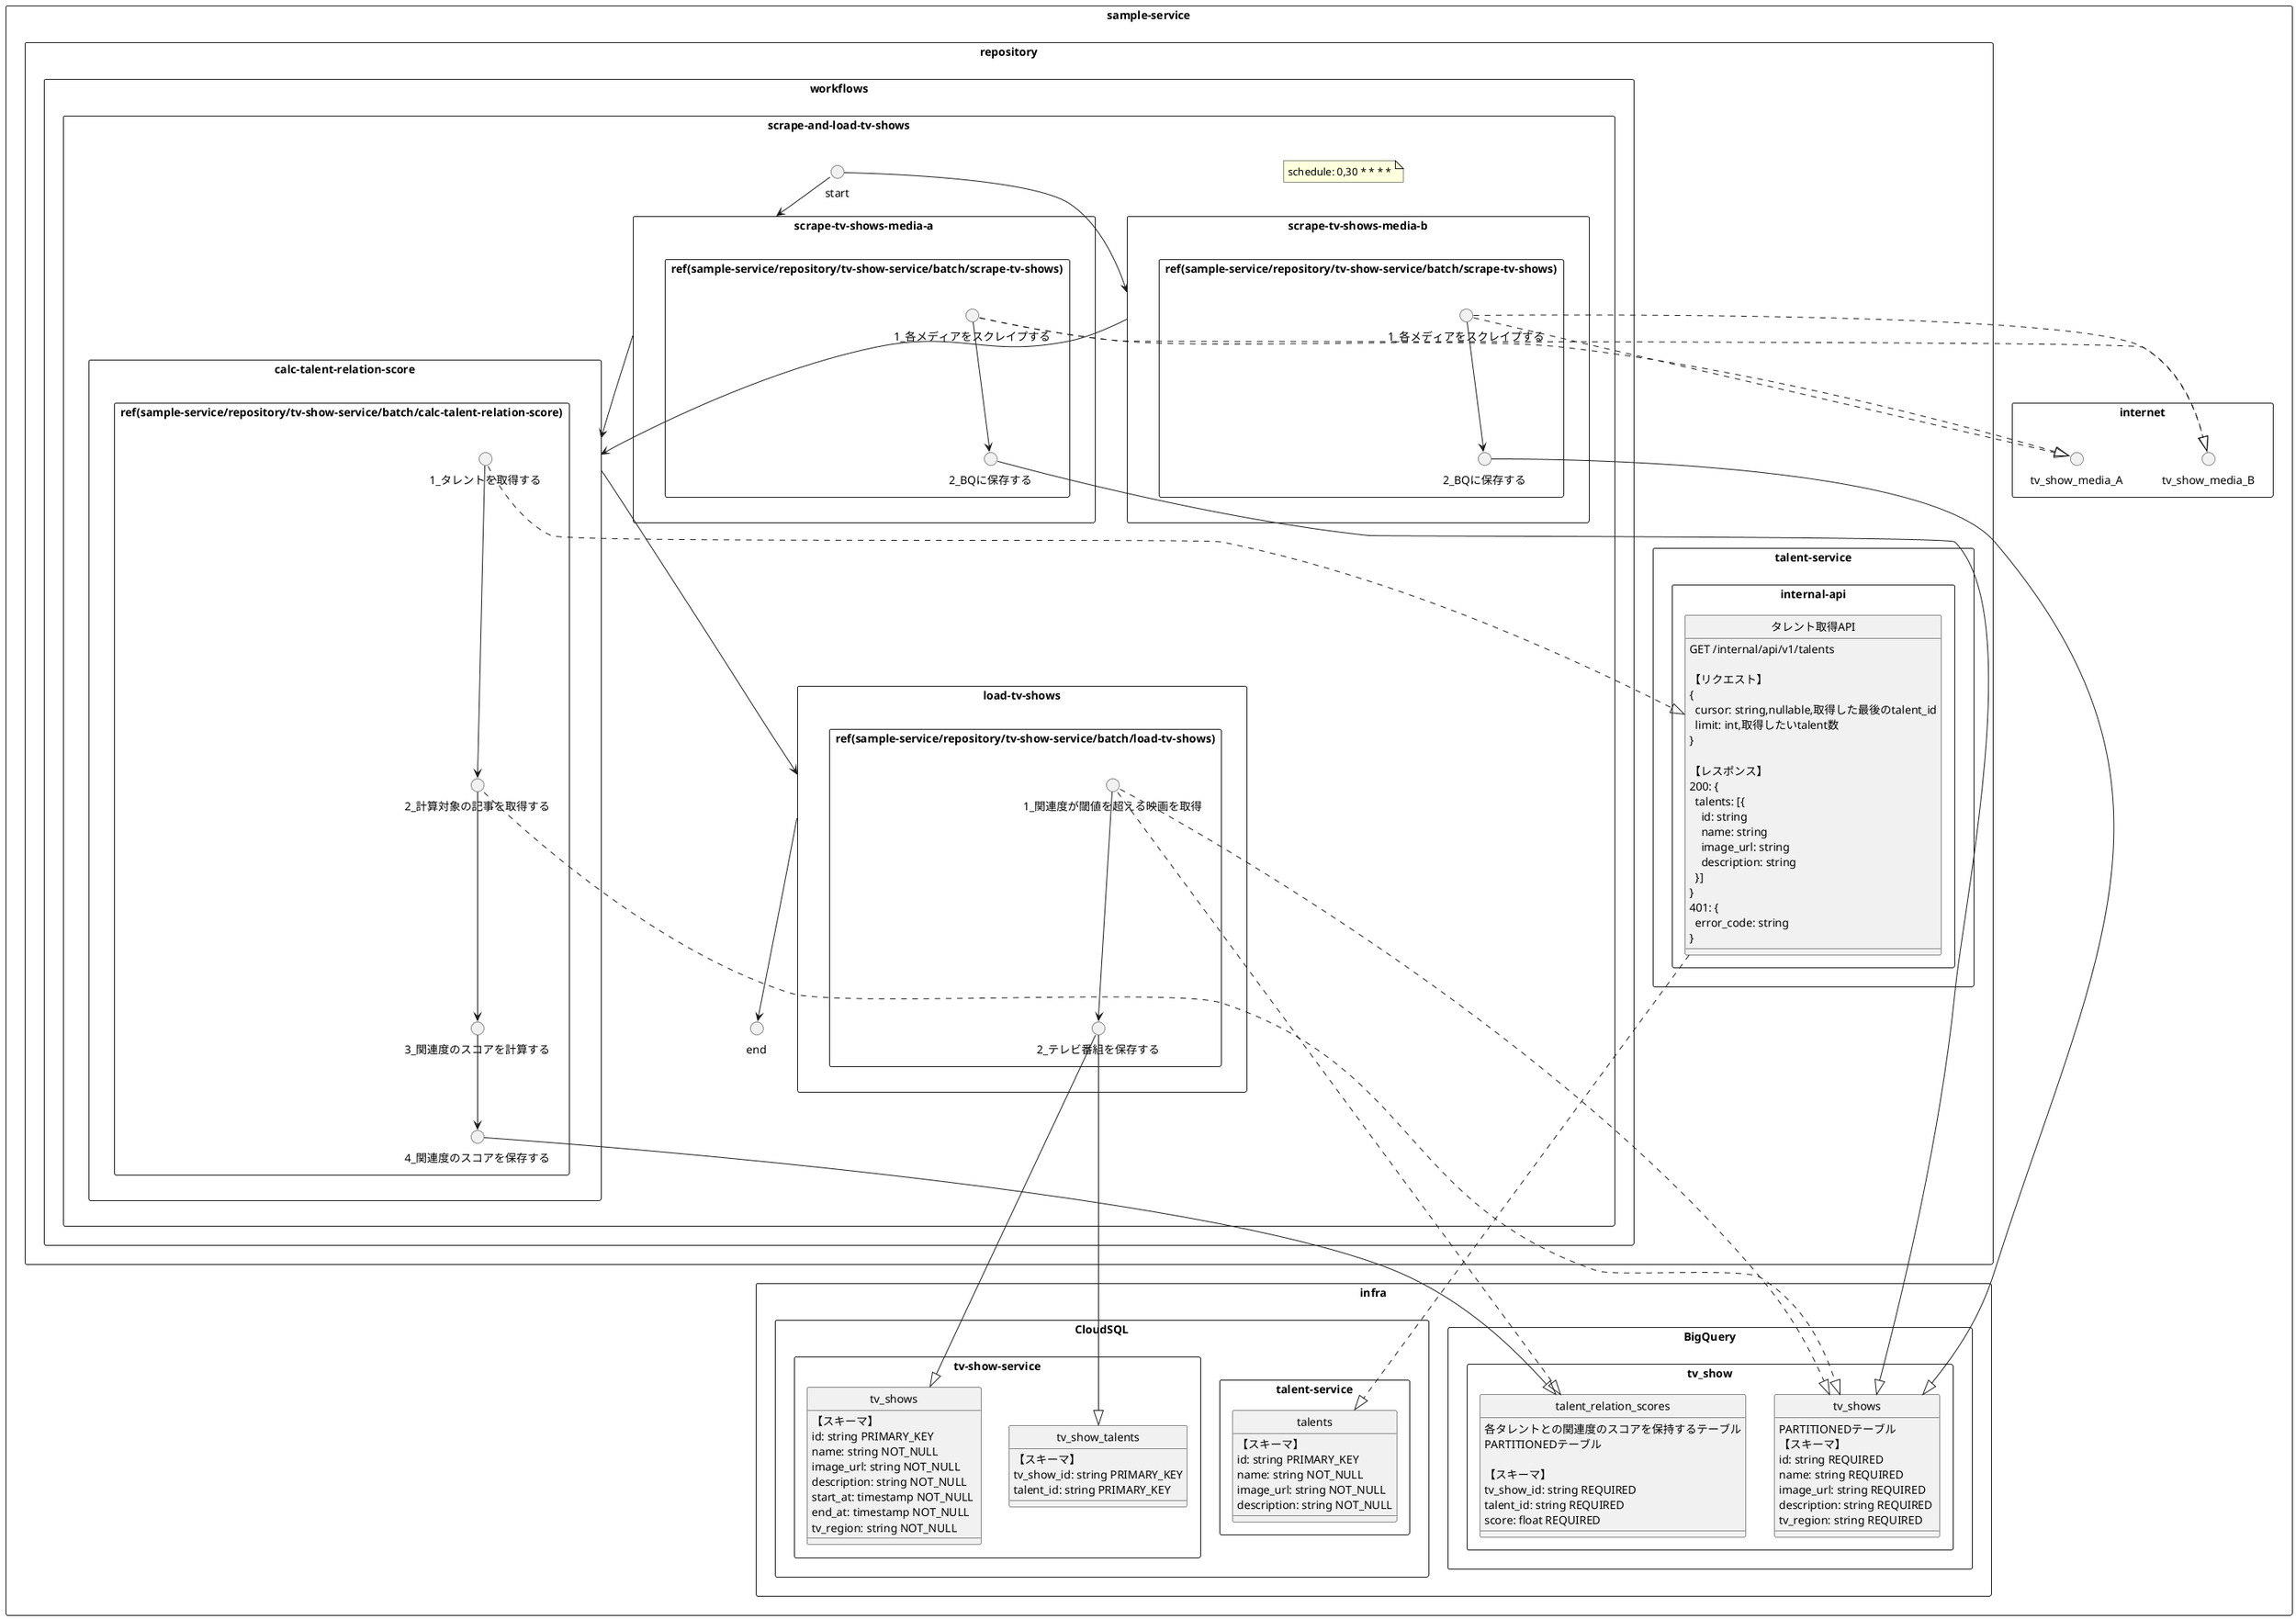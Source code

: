 @startuml
hide circle
rectangle "sample-service" as sample-service {
    rectangle "infra" as sample-service/infra {
        rectangle "BigQuery" as sample-service/infra/BigQuery {
            rectangle "tv_show" as sample-service/infra/BigQuery/tv_show {
                class "talent_relation_scores" as sample-service/infra/BigQuery/tv_show/talent_relation_scores {
                    各タレントとの関連度のスコアを保持するテーブル\nPARTITIONEDテーブル\n\n【スキーマ】\ntv_show_id: string REQUIRED\ntalent_id: string REQUIRED\nscore: float REQUIRED
                }
                class "tv_shows" as sample-service/infra/BigQuery/tv_show/tv_shows {
                    PARTITIONEDテーブル\n【スキーマ】\nid: string REQUIRED\nname: string REQUIRED\nimage_url: string REQUIRED\ndescription: string REQUIRED \ntv_region: string REQUIRED
                }
            }
        }
        rectangle "CloudSQL" as sample-service/infra/CloudSQL {
            rectangle "talent-service" as sample-service/infra/CloudSQL/talent-service {
                class "talents" as sample-service/infra/CloudSQL/talent-service/talents {
                    【スキーマ】\nid: string PRIMARY_KEY\nname: string NOT_NULL\nimage_url: string NOT_NULL\ndescription: string NOT_NULL 
                }
            }
            rectangle "tv-show-service" as sample-service/infra/CloudSQL/tv-show-service {
                class "tv_show_talents" as sample-service/infra/CloudSQL/tv-show-service/tv_show_talents {
                    【スキーマ】\ntv_show_id: string PRIMARY_KEY\ntalent_id: string PRIMARY_KEY
                }
                class "tv_shows" as sample-service/infra/CloudSQL/tv-show-service/tv_shows {
                    【スキーマ】\nid: string PRIMARY_KEY\nname: string NOT_NULL\nimage_url: string NOT_NULL\ndescription: string NOT_NULL \nstart_at: timestamp NOT_NULL \nend_at: timestamp NOT_NULL \ntv_region: string NOT_NULL 
                }
            }
        }
    }
    rectangle "internet" as sample-service/internet {
        circle "tv_show_media_A" as sample-service/internet/tv_show_media_A
        circle "tv_show_media_B" as sample-service/internet/tv_show_media_B
    }
    rectangle "repository" as sample-service/repository {
        rectangle "workflows" as sample-service/repository/workflows {
            rectangle "scrape-and-load-tv-shows" as sample-service/repository/workflows/scrape-and-load-tv-shows {
                note "schedule: 0,30 * * * *" as sample_service_repository_workflows_scrape_and_load_tv_shows_note
                rectangle "load-tv-shows" as sample-service/repository/workflows/scrape-and-load-tv-shows/load-tv-shows {
                    rectangle "ref(sample-service/repository/tv-show-service/batch/load-tv-shows)" as sample-service/repository/workflows/scrape-and-load-tv-shows/load-tv-shows/sample-service/repository/tv-show-service/batch/load-tv-shows {
                        circle "1_関連度が閾値を超える映画を取得" as sample-service/repository/workflows/scrape-and-load-tv-shows/load-tv-shows/sample-service/repository/tv-show-service/batch/load-tv-shows/1_関連度が閾値を超える映画を取得
                        circle "2_テレビ番組を保存する" as sample-service/repository/workflows/scrape-and-load-tv-shows/load-tv-shows/sample-service/repository/tv-show-service/batch/load-tv-shows/2_テレビ番組を保存する
                    }
                }
                rectangle "scrape-tv-shows-media-a" as sample-service/repository/workflows/scrape-and-load-tv-shows/scrape-tv-shows-media-a {
                    rectangle "ref(sample-service/repository/tv-show-service/batch/scrape-tv-shows)" as sample-service/repository/workflows/scrape-and-load-tv-shows/scrape-tv-shows-media-a/sample-service/repository/tv-show-service/batch/scrape-tv-shows {
                        circle "1_各メディアをスクレイプする" as sample-service/repository/workflows/scrape-and-load-tv-shows/scrape-tv-shows-media-a/sample-service/repository/tv-show-service/batch/scrape-tv-shows/1_各メディアをスクレイプする
                        circle "2_BQに保存する" as sample-service/repository/workflows/scrape-and-load-tv-shows/scrape-tv-shows-media-a/sample-service/repository/tv-show-service/batch/scrape-tv-shows/2_BQに保存する
                    }
                }
                rectangle "scrape-tv-shows-media-b" as sample-service/repository/workflows/scrape-and-load-tv-shows/scrape-tv-shows-media-b {
                    rectangle "ref(sample-service/repository/tv-show-service/batch/scrape-tv-shows)" as sample-service/repository/workflows/scrape-and-load-tv-shows/scrape-tv-shows-media-b/sample-service/repository/tv-show-service/batch/scrape-tv-shows {
                        circle "1_各メディアをスクレイプする" as sample-service/repository/workflows/scrape-and-load-tv-shows/scrape-tv-shows-media-b/sample-service/repository/tv-show-service/batch/scrape-tv-shows/1_各メディアをスクレイプする
                        circle "2_BQに保存する" as sample-service/repository/workflows/scrape-and-load-tv-shows/scrape-tv-shows-media-b/sample-service/repository/tv-show-service/batch/scrape-tv-shows/2_BQに保存する
                    }
                }
                circle "start" as sample-service/repository/workflows/scrape-and-load-tv-shows/start
                rectangle "calc-talent-relation-score" as sample-service/repository/workflows/scrape-and-load-tv-shows/calc-talent-relation-score {
                    rectangle "ref(sample-service/repository/tv-show-service/batch/calc-talent-relation-score)" as sample-service/repository/workflows/scrape-and-load-tv-shows/calc-talent-relation-score/sample-service/repository/tv-show-service/batch/calc-talent-relation-score {
                        circle "2_計算対象の記事を取得する" as sample-service/repository/workflows/scrape-and-load-tv-shows/calc-talent-relation-score/sample-service/repository/tv-show-service/batch/calc-talent-relation-score/2_計算対象の記事を取得する
                        circle "3_関連度のスコアを計算する" as sample-service/repository/workflows/scrape-and-load-tv-shows/calc-talent-relation-score/sample-service/repository/tv-show-service/batch/calc-talent-relation-score/3_関連度のスコアを計算する
                        circle "4_関連度のスコアを保存する" as sample-service/repository/workflows/scrape-and-load-tv-shows/calc-talent-relation-score/sample-service/repository/tv-show-service/batch/calc-talent-relation-score/4_関連度のスコアを保存する
                        circle "1_タレントを取得する" as sample-service/repository/workflows/scrape-and-load-tv-shows/calc-talent-relation-score/sample-service/repository/tv-show-service/batch/calc-talent-relation-score/1_タレントを取得する
                    }
                }
                circle "end" as sample-service/repository/workflows/scrape-and-load-tv-shows/end
            }
        }
        rectangle "talent-service" as sample-service/repository/talent-service {
            rectangle "internal-api" as sample-service/repository/talent-service/internal-api {
                class "タレント取得API" as sample-service/repository/talent-service/internal-api/タレント取得API {
                    GET /internal/api/v1/talents\n\n【リクエスト】\n{\n  cursor: string,nullable,取得した最後のtalent_id\n  limit: int,取得したいtalent数\n}\n\n【レスポンス】\n200: {\n  talents: [{\n    id: string\n    name: string\n    image_url: string\n    description: string\n  }]\n}\n401: {\n  error_code: string\n}
                }
            }
        }
    }
}
"sample-service/repository/workflows/scrape-and-load-tv-shows/load-tv-shows/sample-service/repository/tv-show-service/batch/load-tv-shows/1_関連度が閾値を超える映画を取得" --> "sample-service/repository/workflows/scrape-and-load-tv-shows/load-tv-shows/sample-service/repository/tv-show-service/batch/load-tv-shows/2_テレビ番組を保存する"
"sample-service/repository/workflows/scrape-and-load-tv-shows/load-tv-shows/sample-service/repository/tv-show-service/batch/load-tv-shows/1_関連度が閾値を超える映画を取得" ..|> "sample-service/infra/BigQuery/tv_show/tv_shows"
"sample-service/repository/workflows/scrape-and-load-tv-shows/load-tv-shows/sample-service/repository/tv-show-service/batch/load-tv-shows/1_関連度が閾値を超える映画を取得" ..|> "sample-service/infra/BigQuery/tv_show/talent_relation_scores"
"sample-service/repository/workflows/scrape-and-load-tv-shows/load-tv-shows/sample-service/repository/tv-show-service/batch/load-tv-shows/2_テレビ番組を保存する" --|> "sample-service/infra/CloudSQL/tv-show-service/tv_shows"
"sample-service/repository/workflows/scrape-and-load-tv-shows/load-tv-shows/sample-service/repository/tv-show-service/batch/load-tv-shows/2_テレビ番組を保存する" --|> "sample-service/infra/CloudSQL/tv-show-service/tv_show_talents"
"sample-service/repository/workflows/scrape-and-load-tv-shows/load-tv-shows" --> "sample-service/repository/workflows/scrape-and-load-tv-shows/end"
"sample-service/repository/workflows/scrape-and-load-tv-shows/scrape-tv-shows-media-a/sample-service/repository/tv-show-service/batch/scrape-tv-shows/1_各メディアをスクレイプする" --> "sample-service/repository/workflows/scrape-and-load-tv-shows/scrape-tv-shows-media-a/sample-service/repository/tv-show-service/batch/scrape-tv-shows/2_BQに保存する"
"sample-service/repository/workflows/scrape-and-load-tv-shows/scrape-tv-shows-media-a/sample-service/repository/tv-show-service/batch/scrape-tv-shows/1_各メディアをスクレイプする" ..|> "sample-service/internet/tv_show_media_A"
"sample-service/repository/workflows/scrape-and-load-tv-shows/scrape-tv-shows-media-a/sample-service/repository/tv-show-service/batch/scrape-tv-shows/1_各メディアをスクレイプする" ..|> "sample-service/internet/tv_show_media_B"
"sample-service/repository/workflows/scrape-and-load-tv-shows/scrape-tv-shows-media-a/sample-service/repository/tv-show-service/batch/scrape-tv-shows/2_BQに保存する" --|> "sample-service/infra/BigQuery/tv_show/tv_shows"
"sample-service/repository/workflows/scrape-and-load-tv-shows/scrape-tv-shows-media-a" --> "sample-service/repository/workflows/scrape-and-load-tv-shows/calc-talent-relation-score"
"sample-service/repository/workflows/scrape-and-load-tv-shows/scrape-tv-shows-media-b/sample-service/repository/tv-show-service/batch/scrape-tv-shows/1_各メディアをスクレイプする" --> "sample-service/repository/workflows/scrape-and-load-tv-shows/scrape-tv-shows-media-b/sample-service/repository/tv-show-service/batch/scrape-tv-shows/2_BQに保存する"
"sample-service/repository/workflows/scrape-and-load-tv-shows/scrape-tv-shows-media-b/sample-service/repository/tv-show-service/batch/scrape-tv-shows/1_各メディアをスクレイプする" ..|> "sample-service/internet/tv_show_media_A"
"sample-service/repository/workflows/scrape-and-load-tv-shows/scrape-tv-shows-media-b/sample-service/repository/tv-show-service/batch/scrape-tv-shows/1_各メディアをスクレイプする" ..|> "sample-service/internet/tv_show_media_B"
"sample-service/repository/workflows/scrape-and-load-tv-shows/scrape-tv-shows-media-b/sample-service/repository/tv-show-service/batch/scrape-tv-shows/2_BQに保存する" --|> "sample-service/infra/BigQuery/tv_show/tv_shows"
"sample-service/repository/workflows/scrape-and-load-tv-shows/scrape-tv-shows-media-b" --> "sample-service/repository/workflows/scrape-and-load-tv-shows/calc-talent-relation-score"
"sample-service/repository/workflows/scrape-and-load-tv-shows/start" --> "sample-service/repository/workflows/scrape-and-load-tv-shows/scrape-tv-shows-media-a"
"sample-service/repository/workflows/scrape-and-load-tv-shows/start" --> "sample-service/repository/workflows/scrape-and-load-tv-shows/scrape-tv-shows-media-b"
"sample-service/repository/workflows/scrape-and-load-tv-shows/calc-talent-relation-score/sample-service/repository/tv-show-service/batch/calc-talent-relation-score/2_計算対象の記事を取得する" --> "sample-service/repository/workflows/scrape-and-load-tv-shows/calc-talent-relation-score/sample-service/repository/tv-show-service/batch/calc-talent-relation-score/3_関連度のスコアを計算する"
"sample-service/repository/workflows/scrape-and-load-tv-shows/calc-talent-relation-score/sample-service/repository/tv-show-service/batch/calc-talent-relation-score/2_計算対象の記事を取得する" ..|> "sample-service/infra/BigQuery/tv_show/tv_shows"
"sample-service/repository/workflows/scrape-and-load-tv-shows/calc-talent-relation-score/sample-service/repository/tv-show-service/batch/calc-talent-relation-score/3_関連度のスコアを計算する" --> "sample-service/repository/workflows/scrape-and-load-tv-shows/calc-talent-relation-score/sample-service/repository/tv-show-service/batch/calc-talent-relation-score/4_関連度のスコアを保存する"
"sample-service/repository/workflows/scrape-and-load-tv-shows/calc-talent-relation-score/sample-service/repository/tv-show-service/batch/calc-talent-relation-score/4_関連度のスコアを保存する" --|> "sample-service/infra/BigQuery/tv_show/talent_relation_scores"
"sample-service/repository/workflows/scrape-and-load-tv-shows/calc-talent-relation-score/sample-service/repository/tv-show-service/batch/calc-talent-relation-score/1_タレントを取得する" --> "sample-service/repository/workflows/scrape-and-load-tv-shows/calc-talent-relation-score/sample-service/repository/tv-show-service/batch/calc-talent-relation-score/2_計算対象の記事を取得する"
"sample-service/repository/workflows/scrape-and-load-tv-shows/calc-talent-relation-score/sample-service/repository/tv-show-service/batch/calc-talent-relation-score/1_タレントを取得する" ..|> "sample-service/repository/talent-service/internal-api/タレント取得API"
"sample-service/repository/workflows/scrape-and-load-tv-shows/calc-talent-relation-score" --> "sample-service/repository/workflows/scrape-and-load-tv-shows/load-tv-shows"
"sample-service/repository/talent-service/internal-api/タレント取得API" ..|> "sample-service/infra/CloudSQL/talent-service/talents"
@enduml
